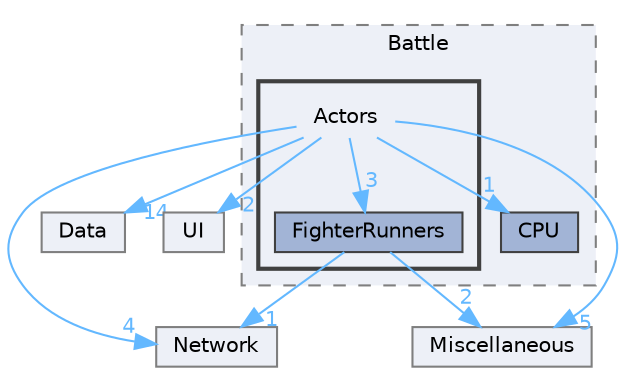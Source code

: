 digraph "C:/Users/wistf/Unreal Projects/NightSkyEngine/Source/NightSkyEngine/Battle/Actors"
{
 // LATEX_PDF_SIZE
  bgcolor="transparent";
  edge [fontname=Helvetica,fontsize=10,labelfontname=Helvetica,labelfontsize=10];
  node [fontname=Helvetica,fontsize=10,shape=box,height=0.2,width=0.4];
  compound=true
  subgraph clusterdir_e11a7e4a5013dad664c2d2c49f07bfc0 {
    graph [ bgcolor="#edf0f7", pencolor="grey50", label="Battle", fontname=Helvetica,fontsize=10 style="filled,dashed", URL="dir_e11a7e4a5013dad664c2d2c49f07bfc0.html",tooltip=""]
  dir_2559042976fa6e3728604522435ffa55 [label="CPU", fillcolor="#a2b4d6", color="grey25", style="filled", URL="dir_2559042976fa6e3728604522435ffa55.html",tooltip=""];
  subgraph clusterdir_510d308defdbe91ea5360d74dc1a9c72 {
    graph [ bgcolor="#edf0f7", pencolor="grey25", label="", fontname=Helvetica,fontsize=10 style="filled,bold", URL="dir_510d308defdbe91ea5360d74dc1a9c72.html",tooltip=""]
    dir_510d308defdbe91ea5360d74dc1a9c72 [shape=plaintext, label="Actors"];
  dir_3561eadbade2bb806664180acfa4140a [label="FighterRunners", fillcolor="#a2b4d6", color="grey25", style="filled", URL="dir_3561eadbade2bb806664180acfa4140a.html",tooltip=""];
  }
  }
  dir_2eda1223cc419035231db30215b8ccb1 [label="Data", fillcolor="#edf0f7", color="grey50", style="filled", URL="dir_2eda1223cc419035231db30215b8ccb1.html",tooltip=""];
  dir_342abe9228a5272088a639cb6bbc58ee [label="UI", fillcolor="#edf0f7", color="grey50", style="filled", URL="dir_342abe9228a5272088a639cb6bbc58ee.html",tooltip=""];
  dir_6967e7b54960ac3be1df4697d77731f7 [label="Network", fillcolor="#edf0f7", color="grey50", style="filled", URL="dir_6967e7b54960ac3be1df4697d77731f7.html",tooltip=""];
  dir_82c28ff8cc29bc85451ff4e122705aaf [label="Miscellaneous", fillcolor="#edf0f7", color="grey50", style="filled", URL="dir_82c28ff8cc29bc85451ff4e122705aaf.html",tooltip=""];
  dir_510d308defdbe91ea5360d74dc1a9c72->dir_2559042976fa6e3728604522435ffa55 [headlabel="1", labeldistance=1.5 headhref="dir_000000_000003.html" href="dir_000000_000003.html" color="steelblue1" fontcolor="steelblue1"];
  dir_510d308defdbe91ea5360d74dc1a9c72->dir_2eda1223cc419035231db30215b8ccb1 [headlabel="14", labeldistance=1.5 headhref="dir_000000_000004.html" href="dir_000000_000004.html" color="steelblue1" fontcolor="steelblue1"];
  dir_510d308defdbe91ea5360d74dc1a9c72->dir_342abe9228a5272088a639cb6bbc58ee [headlabel="2", labeldistance=1.5 headhref="dir_000000_000012.html" href="dir_000000_000012.html" color="steelblue1" fontcolor="steelblue1"];
  dir_510d308defdbe91ea5360d74dc1a9c72->dir_3561eadbade2bb806664180acfa4140a [headlabel="3", labeldistance=1.5 headhref="dir_000000_000005.html" href="dir_000000_000005.html" color="steelblue1" fontcolor="steelblue1"];
  dir_510d308defdbe91ea5360d74dc1a9c72->dir_6967e7b54960ac3be1df4697d77731f7 [headlabel="4", labeldistance=1.5 headhref="dir_000000_000009.html" href="dir_000000_000009.html" color="steelblue1" fontcolor="steelblue1"];
  dir_510d308defdbe91ea5360d74dc1a9c72->dir_82c28ff8cc29bc85451ff4e122705aaf [headlabel="5", labeldistance=1.5 headhref="dir_000000_000008.html" href="dir_000000_000008.html" color="steelblue1" fontcolor="steelblue1"];
  dir_3561eadbade2bb806664180acfa4140a->dir_6967e7b54960ac3be1df4697d77731f7 [headlabel="1", labeldistance=1.5 headhref="dir_000005_000009.html" href="dir_000005_000009.html" color="steelblue1" fontcolor="steelblue1"];
  dir_3561eadbade2bb806664180acfa4140a->dir_82c28ff8cc29bc85451ff4e122705aaf [headlabel="2", labeldistance=1.5 headhref="dir_000005_000008.html" href="dir_000005_000008.html" color="steelblue1" fontcolor="steelblue1"];
}
